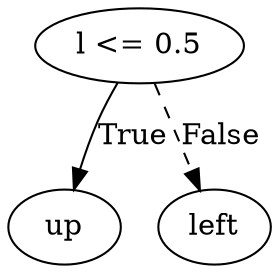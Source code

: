 digraph {
0 [label="l <= 0.5"];
1 [label="up"];
0 -> 1 [label="True"];
2 [label="left"];
0 -> 2 [style="dashed", label="False"];

}